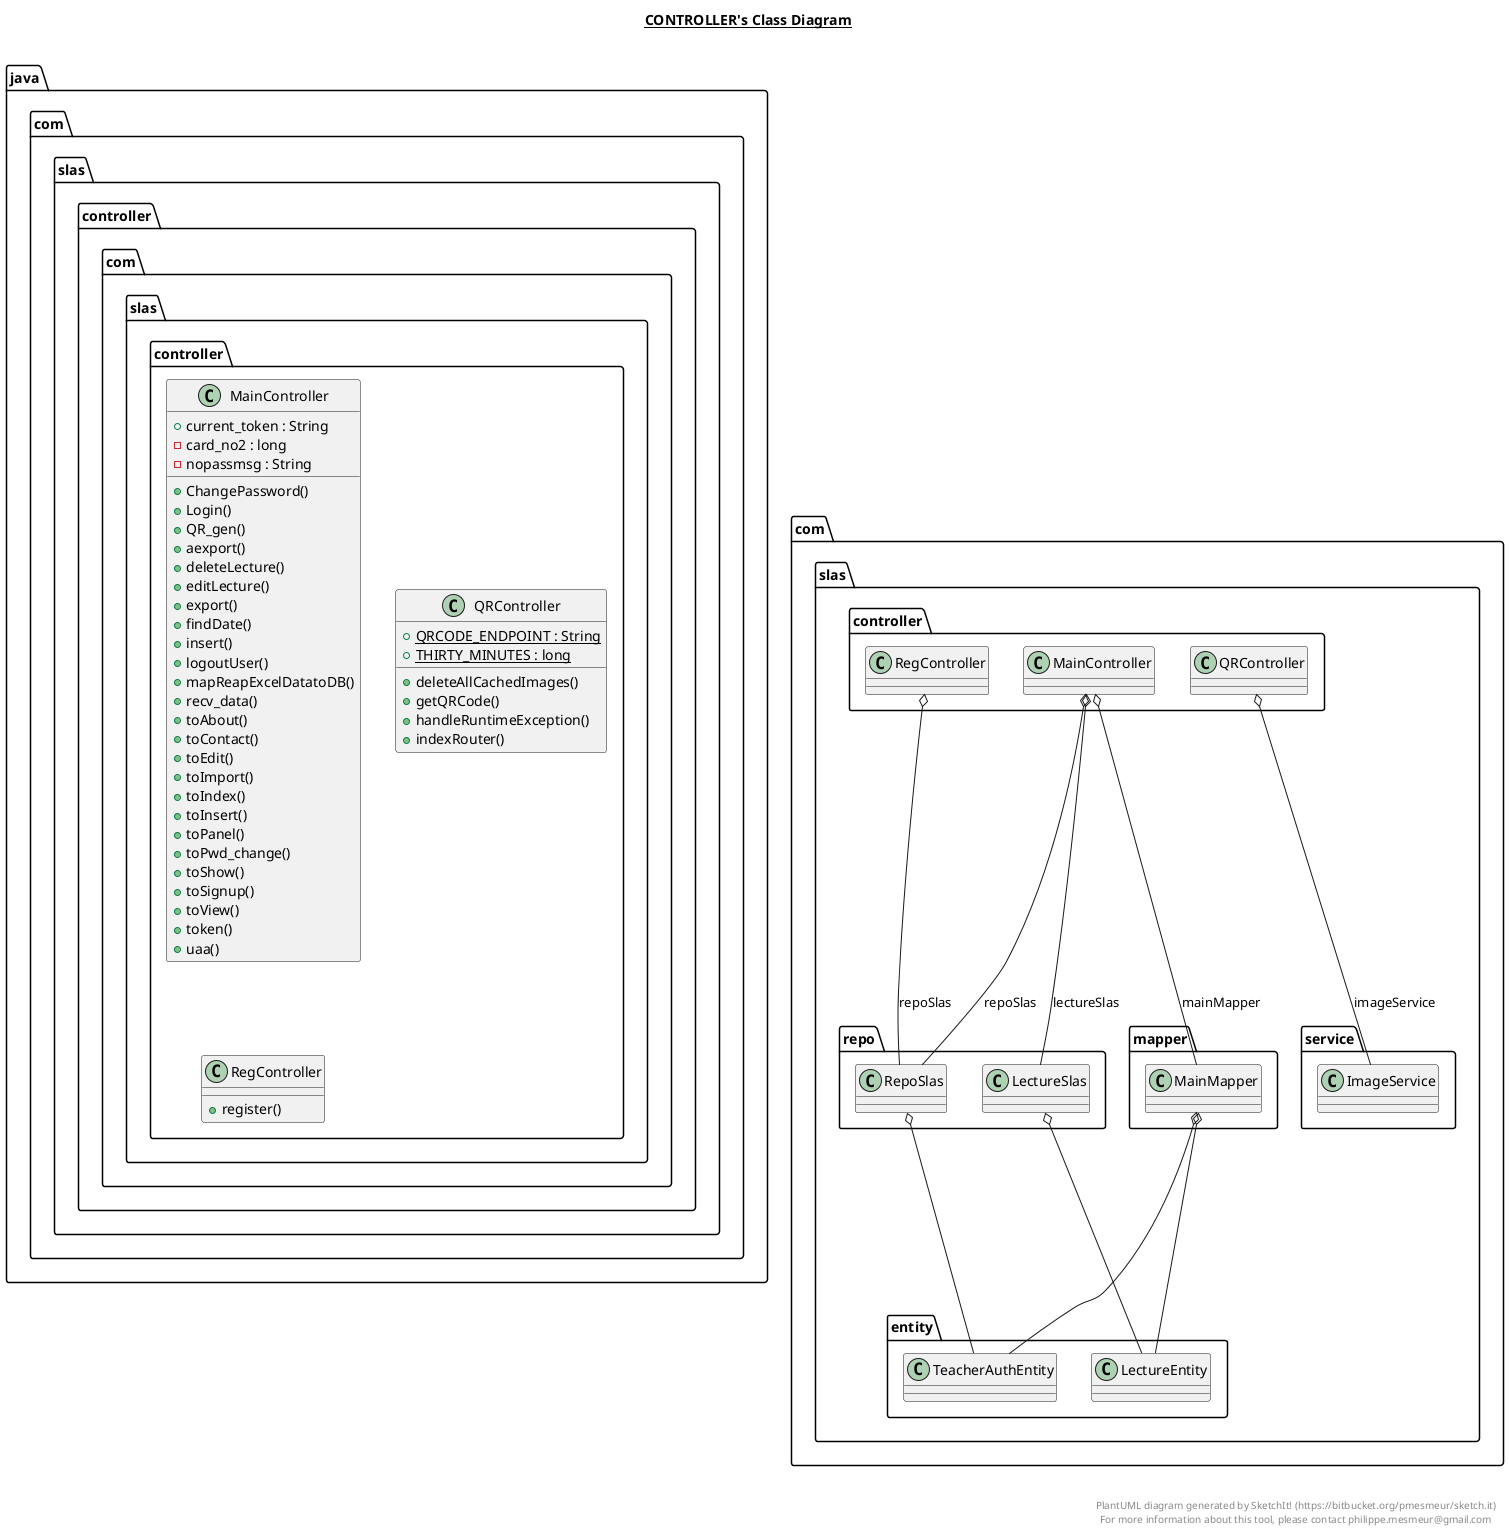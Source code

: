 @startuml

title __CONTROLLER's Class Diagram__\n

  namespace  java{
    namespace com.slas {
      namespace controller {
        class com.slas.controller.MainController {
            + current_token : String
            - card_no2 : long
            - nopassmsg : String
            + ChangePassword()
            + Login()
            + QR_gen()
            + aexport()
            + deleteLecture()
            + editLecture()
            + export()
            + findDate()
            + insert()
            + logoutUser()
            + mapReapExcelDatatoDB()
            + recv_data()
            + toAbout()
            + toContact()
            + toEdit()
            + toImport()
            + toIndex()
            + toInsert()
            + toPanel()
            + toPwd_change()
            + toShow()
            + toSignup()
            + toView()
            + token()
            + uaa()
        }
        class com.slas.controller.QRController {
                    {static} + QRCODE_ENDPOINT : String
                    {static} + THIRTY_MINUTES : long
                    + deleteAllCachedImages()
                    + getQRCode()
                    + handleRuntimeException()
                    + indexRouter()
                }
                class com.slas.controller.RegController {
                            + register()
                        }
      }
    }
  }





  com.slas.controller.MainController o-- com.slas.repo.LectureSlas : lectureSlas
  com.slas.controller.MainController o-- com.slas.mapper.MainMapper : mainMapper
  com.slas.controller.MainController o-- com.slas.repo.RepoSlas : repoSlas
  com.slas.controller.QRController o-- com.slas.service.ImageService : imageService
  com.slas.controller.RegController o-- com.slas.repo.RepoSlas : repoSlas
  com.slas.repo.RepoSlas o-- com.slas.entity.TeacherAuthEntity
  com.slas.repo.LectureSlas o-- com.slas.entity.LectureEntity
  com.slas.mapper.MainMapper o-- com.slas.entity.TeacherAuthEntity
  com.slas.mapper.MainMapper o-- com.slas.entity.LectureEntity

right footer


PlantUML diagram generated by SketchIt! (https://bitbucket.org/pmesmeur/sketch.it)
For more information about this tool, please contact philippe.mesmeur@gmail.com
endfooter

@enduml
